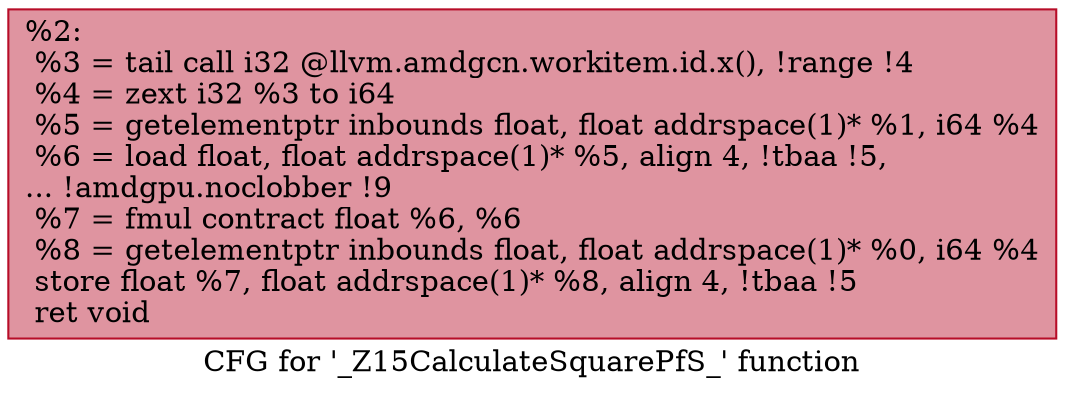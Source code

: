 digraph "CFG for '_Z15CalculateSquarePfS_' function" {
	label="CFG for '_Z15CalculateSquarePfS_' function";

	Node0x5529c00 [shape=record,color="#b70d28ff", style=filled, fillcolor="#b70d2870",label="{%2:\l  %3 = tail call i32 @llvm.amdgcn.workitem.id.x(), !range !4\l  %4 = zext i32 %3 to i64\l  %5 = getelementptr inbounds float, float addrspace(1)* %1, i64 %4\l  %6 = load float, float addrspace(1)* %5, align 4, !tbaa !5,\l... !amdgpu.noclobber !9\l  %7 = fmul contract float %6, %6\l  %8 = getelementptr inbounds float, float addrspace(1)* %0, i64 %4\l  store float %7, float addrspace(1)* %8, align 4, !tbaa !5\l  ret void\l}"];
}
